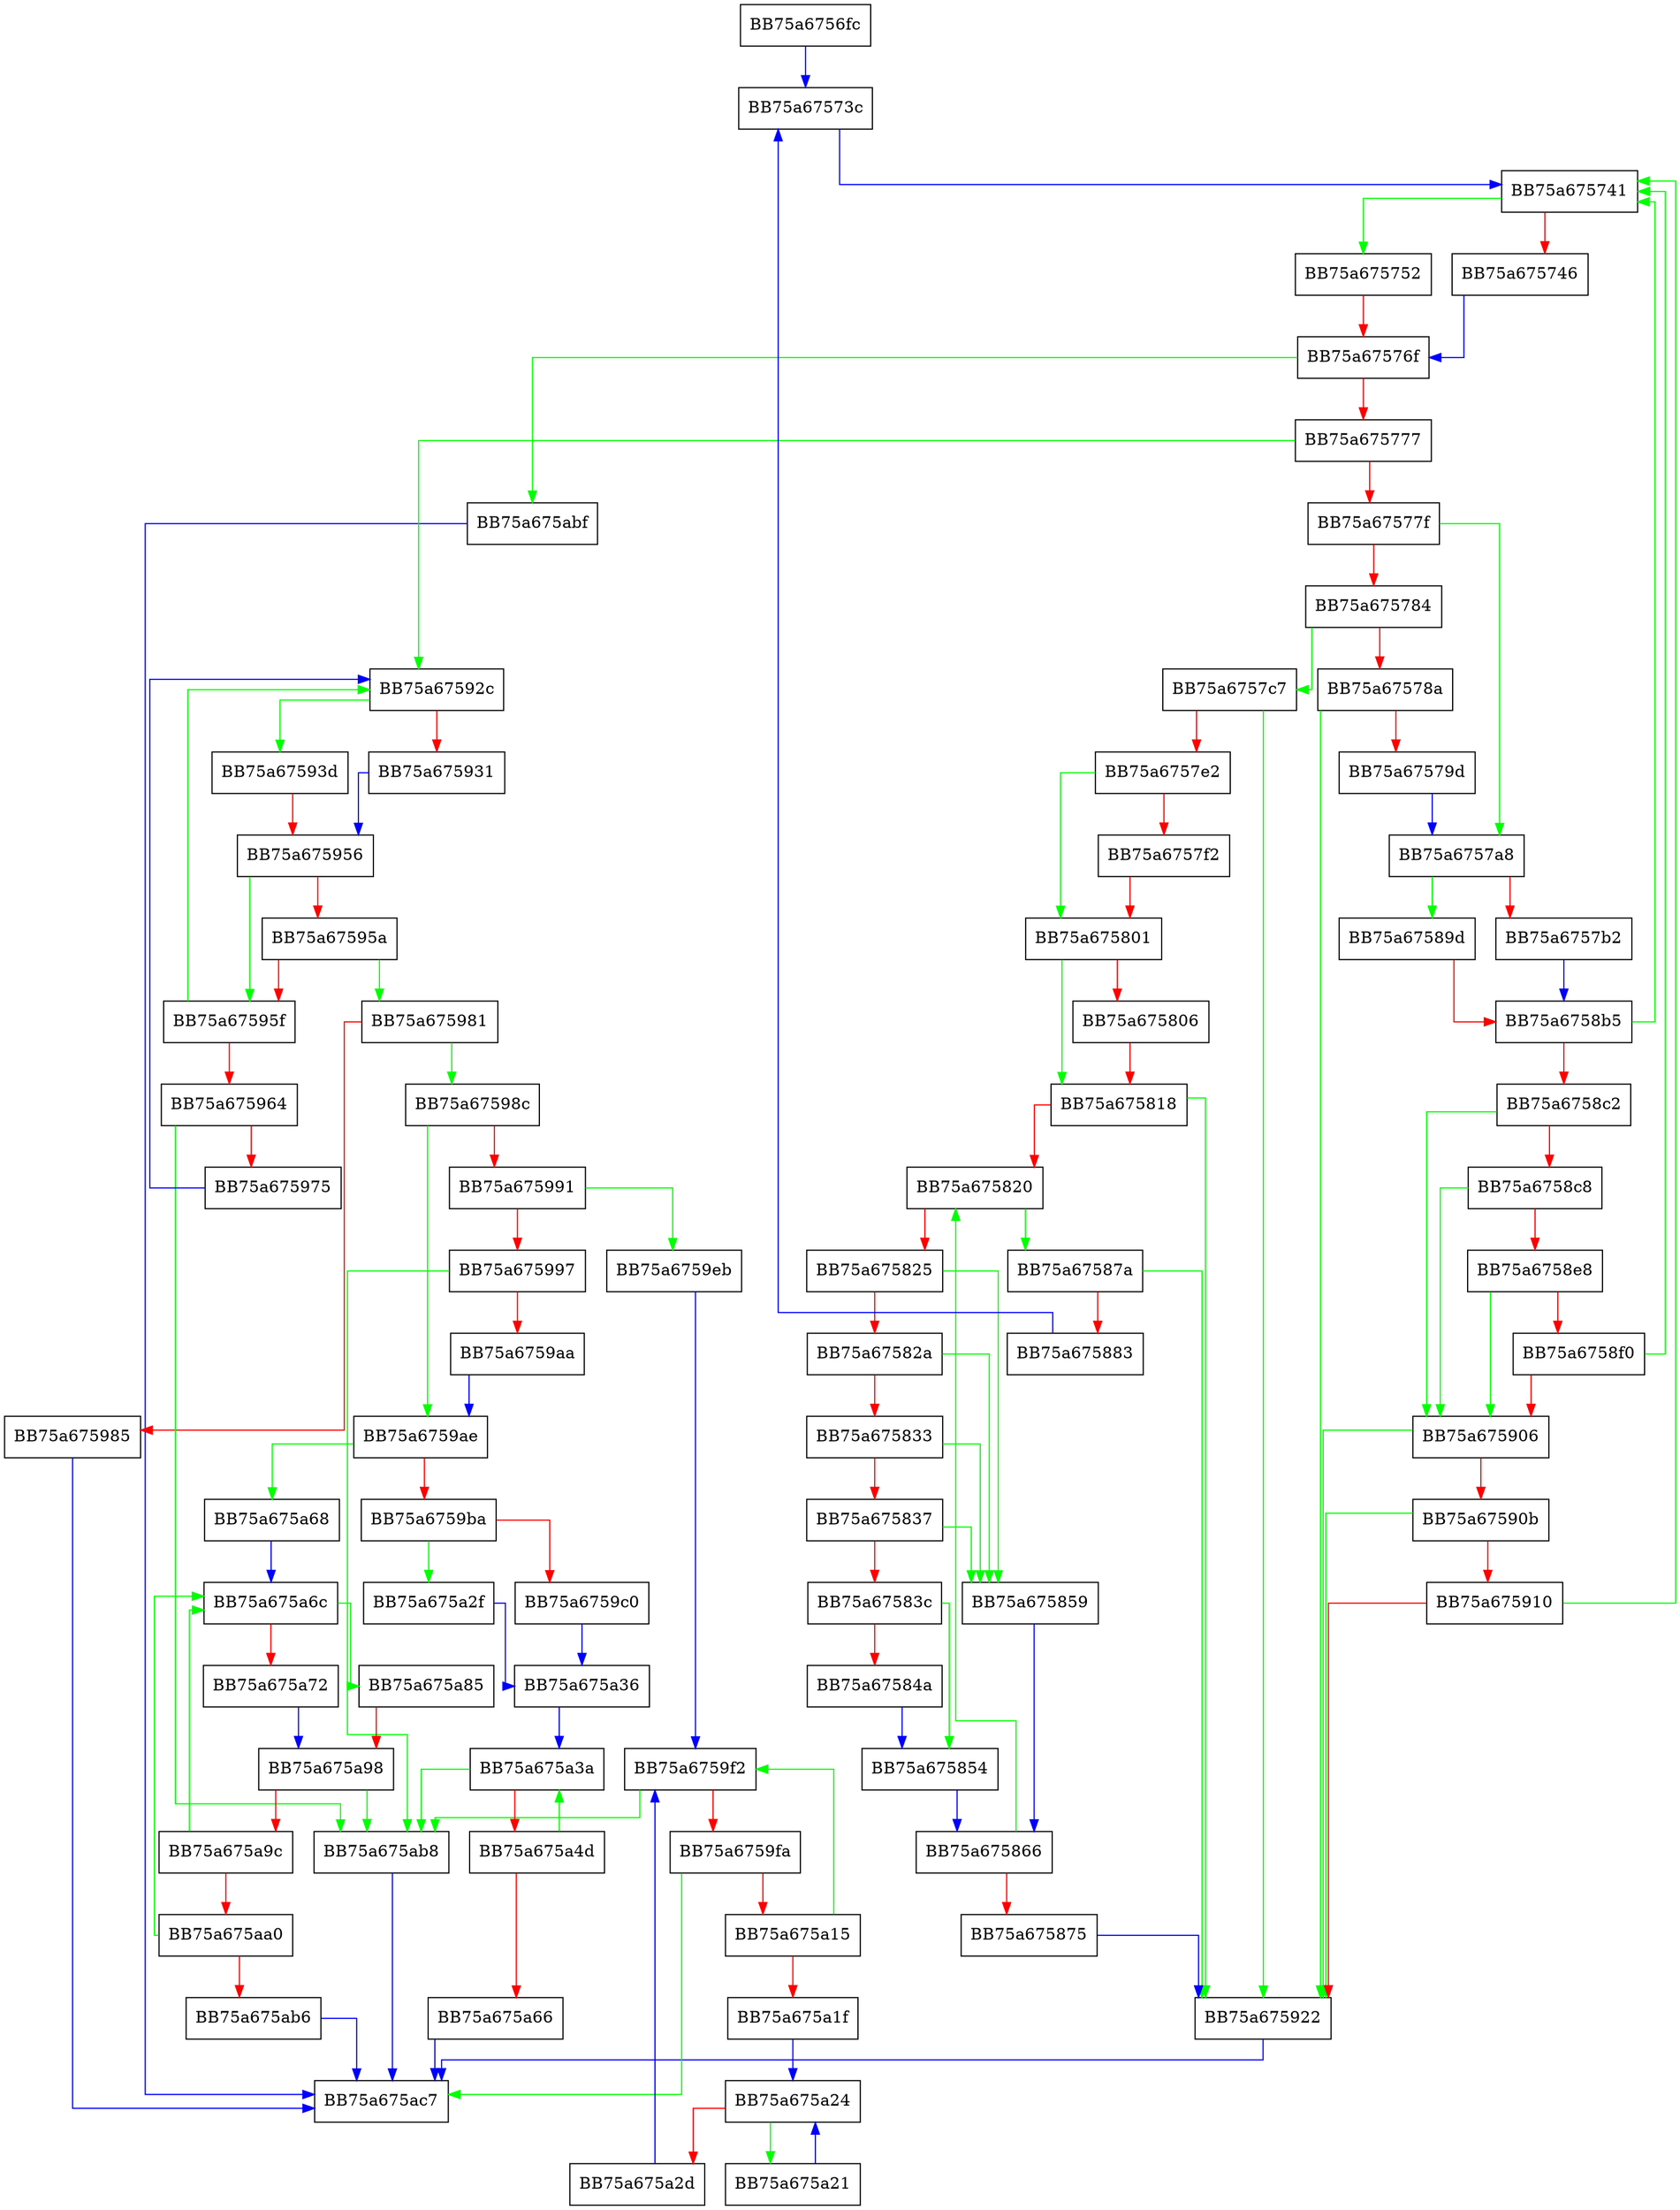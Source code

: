 digraph patternCompare {
  node [shape="box"];
  graph [splines=ortho];
  BB75a6756fc -> BB75a67573c [color="blue"];
  BB75a67573c -> BB75a675741 [color="blue"];
  BB75a675741 -> BB75a675752 [color="green"];
  BB75a675741 -> BB75a675746 [color="red"];
  BB75a675746 -> BB75a67576f [color="blue"];
  BB75a675752 -> BB75a67576f [color="red"];
  BB75a67576f -> BB75a675abf [color="green"];
  BB75a67576f -> BB75a675777 [color="red"];
  BB75a675777 -> BB75a67592c [color="green"];
  BB75a675777 -> BB75a67577f [color="red"];
  BB75a67577f -> BB75a6757a8 [color="green"];
  BB75a67577f -> BB75a675784 [color="red"];
  BB75a675784 -> BB75a6757c7 [color="green"];
  BB75a675784 -> BB75a67578a [color="red"];
  BB75a67578a -> BB75a675922 [color="green"];
  BB75a67578a -> BB75a67579d [color="red"];
  BB75a67579d -> BB75a6757a8 [color="blue"];
  BB75a6757a8 -> BB75a67589d [color="green"];
  BB75a6757a8 -> BB75a6757b2 [color="red"];
  BB75a6757b2 -> BB75a6758b5 [color="blue"];
  BB75a6757c7 -> BB75a675922 [color="green"];
  BB75a6757c7 -> BB75a6757e2 [color="red"];
  BB75a6757e2 -> BB75a675801 [color="green"];
  BB75a6757e2 -> BB75a6757f2 [color="red"];
  BB75a6757f2 -> BB75a675801 [color="red"];
  BB75a675801 -> BB75a675818 [color="green"];
  BB75a675801 -> BB75a675806 [color="red"];
  BB75a675806 -> BB75a675818 [color="red"];
  BB75a675818 -> BB75a675922 [color="green"];
  BB75a675818 -> BB75a675820 [color="red"];
  BB75a675820 -> BB75a67587a [color="green"];
  BB75a675820 -> BB75a675825 [color="red"];
  BB75a675825 -> BB75a675859 [color="green"];
  BB75a675825 -> BB75a67582a [color="red"];
  BB75a67582a -> BB75a675859 [color="green"];
  BB75a67582a -> BB75a675833 [color="red"];
  BB75a675833 -> BB75a675859 [color="green"];
  BB75a675833 -> BB75a675837 [color="red"];
  BB75a675837 -> BB75a675859 [color="green"];
  BB75a675837 -> BB75a67583c [color="red"];
  BB75a67583c -> BB75a675854 [color="green"];
  BB75a67583c -> BB75a67584a [color="red"];
  BB75a67584a -> BB75a675854 [color="blue"];
  BB75a675854 -> BB75a675866 [color="blue"];
  BB75a675859 -> BB75a675866 [color="blue"];
  BB75a675866 -> BB75a675820 [color="green"];
  BB75a675866 -> BB75a675875 [color="red"];
  BB75a675875 -> BB75a675922 [color="blue"];
  BB75a67587a -> BB75a675922 [color="green"];
  BB75a67587a -> BB75a675883 [color="red"];
  BB75a675883 -> BB75a67573c [color="blue"];
  BB75a67589d -> BB75a6758b5 [color="red"];
  BB75a6758b5 -> BB75a675741 [color="green"];
  BB75a6758b5 -> BB75a6758c2 [color="red"];
  BB75a6758c2 -> BB75a675906 [color="green"];
  BB75a6758c2 -> BB75a6758c8 [color="red"];
  BB75a6758c8 -> BB75a675906 [color="green"];
  BB75a6758c8 -> BB75a6758e8 [color="red"];
  BB75a6758e8 -> BB75a675906 [color="green"];
  BB75a6758e8 -> BB75a6758f0 [color="red"];
  BB75a6758f0 -> BB75a675741 [color="green"];
  BB75a6758f0 -> BB75a675906 [color="red"];
  BB75a675906 -> BB75a675922 [color="green"];
  BB75a675906 -> BB75a67590b [color="red"];
  BB75a67590b -> BB75a675922 [color="green"];
  BB75a67590b -> BB75a675910 [color="red"];
  BB75a675910 -> BB75a675741 [color="green"];
  BB75a675910 -> BB75a675922 [color="red"];
  BB75a675922 -> BB75a675ac7 [color="blue"];
  BB75a67592c -> BB75a67593d [color="green"];
  BB75a67592c -> BB75a675931 [color="red"];
  BB75a675931 -> BB75a675956 [color="blue"];
  BB75a67593d -> BB75a675956 [color="red"];
  BB75a675956 -> BB75a67595f [color="green"];
  BB75a675956 -> BB75a67595a [color="red"];
  BB75a67595a -> BB75a675981 [color="green"];
  BB75a67595a -> BB75a67595f [color="red"];
  BB75a67595f -> BB75a67592c [color="green"];
  BB75a67595f -> BB75a675964 [color="red"];
  BB75a675964 -> BB75a675ab8 [color="green"];
  BB75a675964 -> BB75a675975 [color="red"];
  BB75a675975 -> BB75a67592c [color="blue"];
  BB75a675981 -> BB75a67598c [color="green"];
  BB75a675981 -> BB75a675985 [color="red"];
  BB75a675985 -> BB75a675ac7 [color="blue"];
  BB75a67598c -> BB75a6759ae [color="green"];
  BB75a67598c -> BB75a675991 [color="red"];
  BB75a675991 -> BB75a6759eb [color="green"];
  BB75a675991 -> BB75a675997 [color="red"];
  BB75a675997 -> BB75a675ab8 [color="green"];
  BB75a675997 -> BB75a6759aa [color="red"];
  BB75a6759aa -> BB75a6759ae [color="blue"];
  BB75a6759ae -> BB75a675a68 [color="green"];
  BB75a6759ae -> BB75a6759ba [color="red"];
  BB75a6759ba -> BB75a675a2f [color="green"];
  BB75a6759ba -> BB75a6759c0 [color="red"];
  BB75a6759c0 -> BB75a675a36 [color="blue"];
  BB75a6759eb -> BB75a6759f2 [color="blue"];
  BB75a6759f2 -> BB75a675ab8 [color="green"];
  BB75a6759f2 -> BB75a6759fa [color="red"];
  BB75a6759fa -> BB75a675ac7 [color="green"];
  BB75a6759fa -> BB75a675a15 [color="red"];
  BB75a675a15 -> BB75a6759f2 [color="green"];
  BB75a675a15 -> BB75a675a1f [color="red"];
  BB75a675a1f -> BB75a675a24 [color="blue"];
  BB75a675a21 -> BB75a675a24 [color="blue"];
  BB75a675a24 -> BB75a675a21 [color="green"];
  BB75a675a24 -> BB75a675a2d [color="red"];
  BB75a675a2d -> BB75a6759f2 [color="blue"];
  BB75a675a2f -> BB75a675a36 [color="blue"];
  BB75a675a36 -> BB75a675a3a [color="blue"];
  BB75a675a3a -> BB75a675ab8 [color="green"];
  BB75a675a3a -> BB75a675a4d [color="red"];
  BB75a675a4d -> BB75a675a3a [color="green"];
  BB75a675a4d -> BB75a675a66 [color="red"];
  BB75a675a66 -> BB75a675ac7 [color="blue"];
  BB75a675a68 -> BB75a675a6c [color="blue"];
  BB75a675a6c -> BB75a675a85 [color="green"];
  BB75a675a6c -> BB75a675a72 [color="red"];
  BB75a675a72 -> BB75a675a98 [color="blue"];
  BB75a675a85 -> BB75a675a98 [color="red"];
  BB75a675a98 -> BB75a675ab8 [color="green"];
  BB75a675a98 -> BB75a675a9c [color="red"];
  BB75a675a9c -> BB75a675a6c [color="green"];
  BB75a675a9c -> BB75a675aa0 [color="red"];
  BB75a675aa0 -> BB75a675a6c [color="green"];
  BB75a675aa0 -> BB75a675ab6 [color="red"];
  BB75a675ab6 -> BB75a675ac7 [color="blue"];
  BB75a675ab8 -> BB75a675ac7 [color="blue"];
  BB75a675abf -> BB75a675ac7 [color="blue"];
}